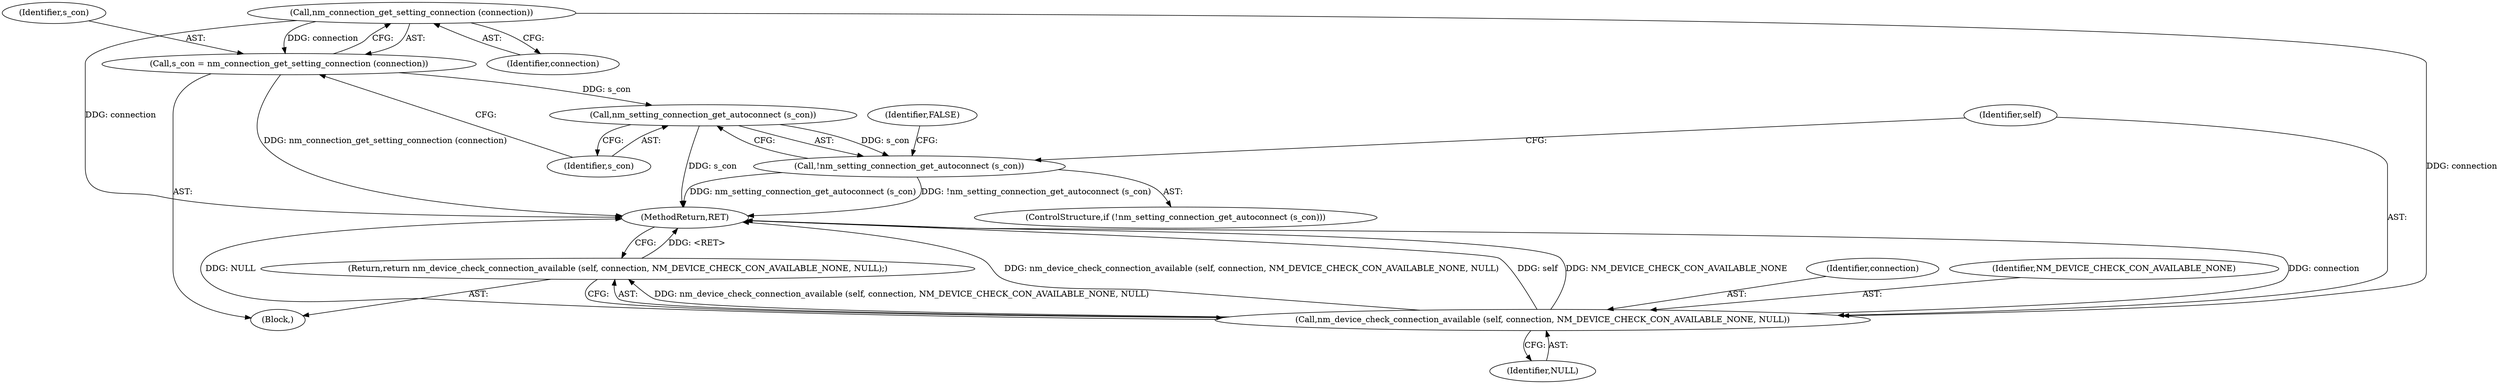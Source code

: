 digraph "0_NetworkManager_d5fc88e573fa58b93034b04d35a2454f5d28cad9@API" {
"1002764" [label="(Call,nm_connection_get_setting_connection (connection))"];
"1002762" [label="(Call,s_con = nm_connection_get_setting_connection (connection))"];
"1002768" [label="(Call,nm_setting_connection_get_autoconnect (s_con))"];
"1002767" [label="(Call,!nm_setting_connection_get_autoconnect (s_con))"];
"1002773" [label="(Call,nm_device_check_connection_available (self, connection, NM_DEVICE_CHECK_CON_AVAILABLE_NONE, NULL))"];
"1002772" [label="(Return,return nm_device_check_connection_available (self, connection, NM_DEVICE_CHECK_CON_AVAILABLE_NONE, NULL);)"];
"1002771" [label="(Identifier,FALSE)"];
"1002775" [label="(Identifier,connection)"];
"1002766" [label="(ControlStructure,if (!nm_setting_connection_get_autoconnect (s_con)))"];
"1002773" [label="(Call,nm_device_check_connection_available (self, connection, NM_DEVICE_CHECK_CON_AVAILABLE_NONE, NULL))"];
"1002764" [label="(Call,nm_connection_get_setting_connection (connection))"];
"1002776" [label="(Identifier,NM_DEVICE_CHECK_CON_AVAILABLE_NONE)"];
"1002772" [label="(Return,return nm_device_check_connection_available (self, connection, NM_DEVICE_CHECK_CON_AVAILABLE_NONE, NULL);)"];
"1002762" [label="(Call,s_con = nm_connection_get_setting_connection (connection))"];
"1002774" [label="(Identifier,self)"];
"1002765" [label="(Identifier,connection)"];
"1007368" [label="(MethodReturn,RET)"];
"1002763" [label="(Identifier,s_con)"];
"1002768" [label="(Call,nm_setting_connection_get_autoconnect (s_con))"];
"1002760" [label="(Block,)"];
"1002767" [label="(Call,!nm_setting_connection_get_autoconnect (s_con))"];
"1002777" [label="(Identifier,NULL)"];
"1002769" [label="(Identifier,s_con)"];
"1002764" -> "1002762"  [label="AST: "];
"1002764" -> "1002765"  [label="CFG: "];
"1002765" -> "1002764"  [label="AST: "];
"1002762" -> "1002764"  [label="CFG: "];
"1002764" -> "1007368"  [label="DDG: connection"];
"1002764" -> "1002762"  [label="DDG: connection"];
"1002764" -> "1002773"  [label="DDG: connection"];
"1002762" -> "1002760"  [label="AST: "];
"1002763" -> "1002762"  [label="AST: "];
"1002769" -> "1002762"  [label="CFG: "];
"1002762" -> "1007368"  [label="DDG: nm_connection_get_setting_connection (connection)"];
"1002762" -> "1002768"  [label="DDG: s_con"];
"1002768" -> "1002767"  [label="AST: "];
"1002768" -> "1002769"  [label="CFG: "];
"1002769" -> "1002768"  [label="AST: "];
"1002767" -> "1002768"  [label="CFG: "];
"1002768" -> "1007368"  [label="DDG: s_con"];
"1002768" -> "1002767"  [label="DDG: s_con"];
"1002767" -> "1002766"  [label="AST: "];
"1002771" -> "1002767"  [label="CFG: "];
"1002774" -> "1002767"  [label="CFG: "];
"1002767" -> "1007368"  [label="DDG: !nm_setting_connection_get_autoconnect (s_con)"];
"1002767" -> "1007368"  [label="DDG: nm_setting_connection_get_autoconnect (s_con)"];
"1002773" -> "1002772"  [label="AST: "];
"1002773" -> "1002777"  [label="CFG: "];
"1002774" -> "1002773"  [label="AST: "];
"1002775" -> "1002773"  [label="AST: "];
"1002776" -> "1002773"  [label="AST: "];
"1002777" -> "1002773"  [label="AST: "];
"1002772" -> "1002773"  [label="CFG: "];
"1002773" -> "1007368"  [label="DDG: nm_device_check_connection_available (self, connection, NM_DEVICE_CHECK_CON_AVAILABLE_NONE, NULL)"];
"1002773" -> "1007368"  [label="DDG: self"];
"1002773" -> "1007368"  [label="DDG: NM_DEVICE_CHECK_CON_AVAILABLE_NONE"];
"1002773" -> "1007368"  [label="DDG: connection"];
"1002773" -> "1007368"  [label="DDG: NULL"];
"1002773" -> "1002772"  [label="DDG: nm_device_check_connection_available (self, connection, NM_DEVICE_CHECK_CON_AVAILABLE_NONE, NULL)"];
"1002772" -> "1002760"  [label="AST: "];
"1007368" -> "1002772"  [label="CFG: "];
"1002772" -> "1007368"  [label="DDG: <RET>"];
}
